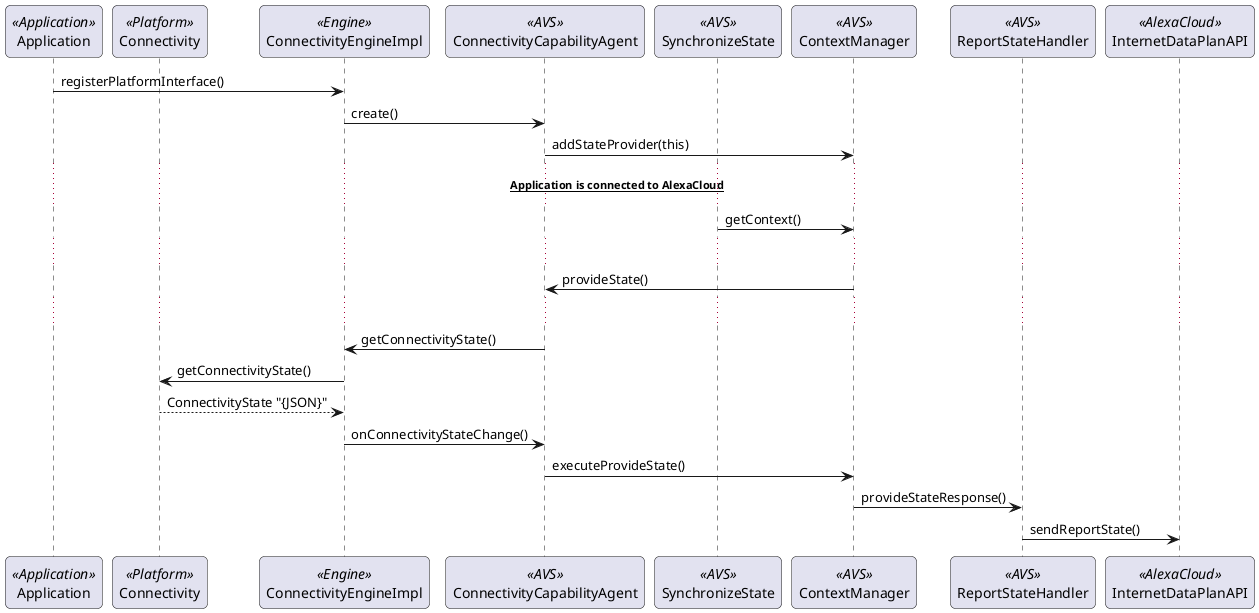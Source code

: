 @startuml

skinparam roundcorner 10

participant Application                 <<Application>> order 10
participant Connectivity                <<Platform>>    order 20
participant ConnectivityEngineImpl      <<Engine>>      order 30
participant ConnectivityCapabilityAgent <<AVS>>         order 40
participant SynchronizeState            <<AVS>>         order 50
participant ContextManager              <<AVS>>         order 60
participant ReportStateHandler          <<AVS>>         order 70
participant InternetDataPlanAPI         <<AlexaCloud>>  order 80

Application                 -> ConnectivityEngineImpl      : registerPlatformInterface()
ConnectivityEngineImpl      -> ConnectivityCapabilityAgent : create()
ConnectivityCapabilityAgent -> ContextManager              : addStateProvider(this)

... __**Application is connected to AlexaCloud**__ ...

SynchronizeState            -> ContextManager              : getContext()

...

ContextManager              -> ConnectivityCapabilityAgent : provideState()

...

ConnectivityCapabilityAgent -> ConnectivityEngineImpl      : getConnectivityState()
ConnectivityEngineImpl      -> Connectivity                : getConnectivityState()
Connectivity               --> ConnectivityEngineImpl      : ConnectivityState "{JSON}"
ConnectivityEngineImpl      -> ConnectivityCapabilityAgent : onConnectivityStateChange()
ConnectivityCapabilityAgent -> ContextManager              : executeProvideState()
ContextManager              -> ReportStateHandler          : provideStateResponse()
ReportStateHandler          -> InternetDataPlanAPI         : sendReportState()

@enduml
